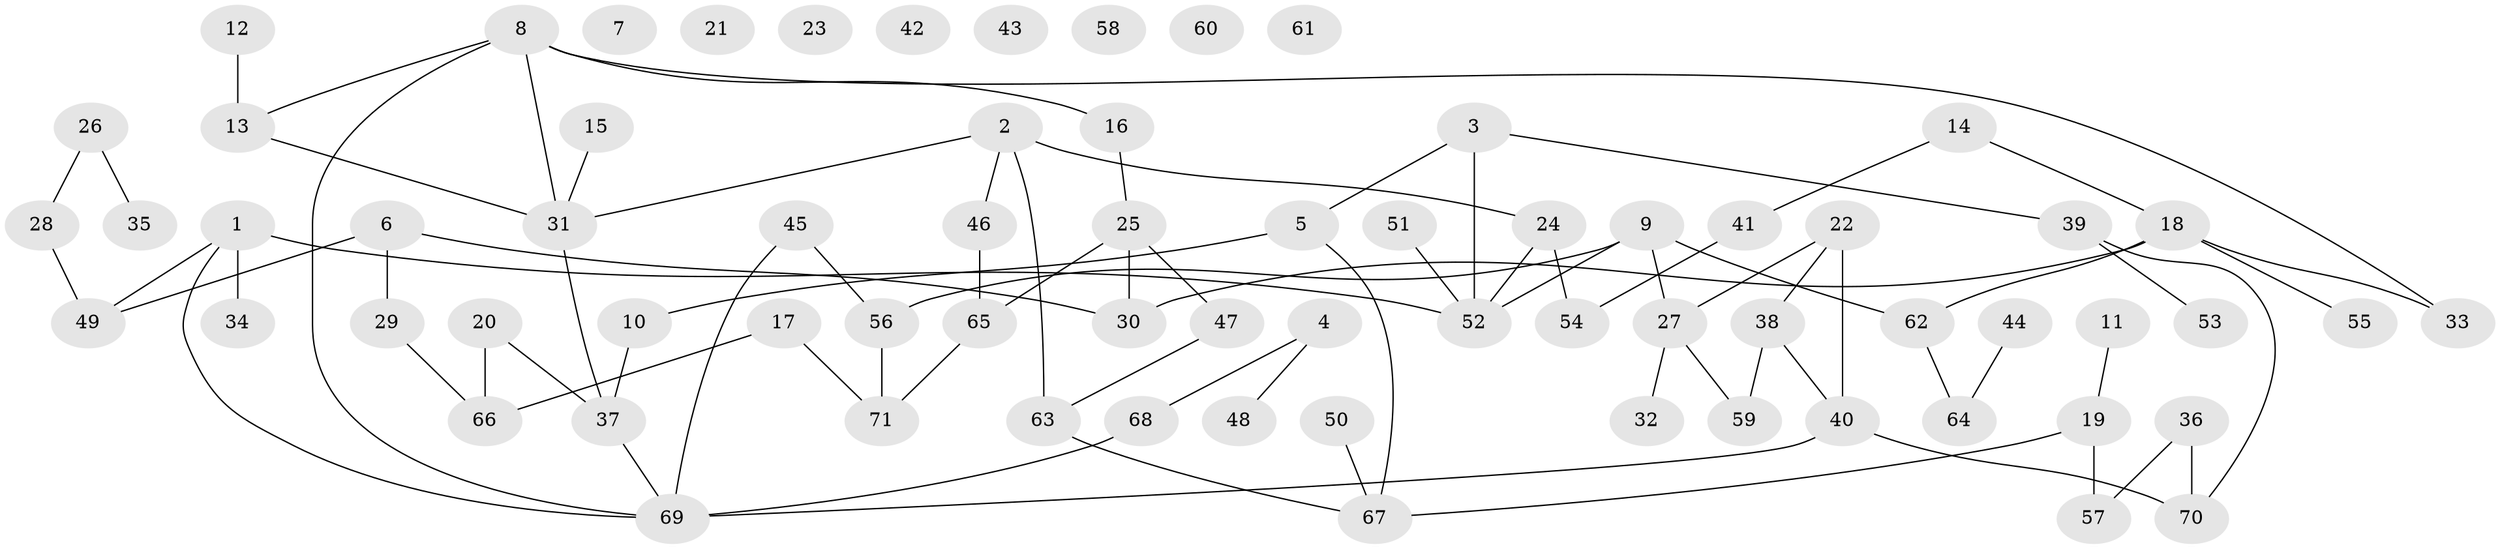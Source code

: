 // coarse degree distribution, {3: 0.21739130434782608, 5: 0.10869565217391304, 4: 0.10869565217391304, 1: 0.17391304347826086, 0: 0.17391304347826086, 7: 0.021739130434782608, 2: 0.17391304347826086, 6: 0.021739130434782608}
// Generated by graph-tools (version 1.1) at 2025/23/03/03/25 07:23:29]
// undirected, 71 vertices, 82 edges
graph export_dot {
graph [start="1"]
  node [color=gray90,style=filled];
  1;
  2;
  3;
  4;
  5;
  6;
  7;
  8;
  9;
  10;
  11;
  12;
  13;
  14;
  15;
  16;
  17;
  18;
  19;
  20;
  21;
  22;
  23;
  24;
  25;
  26;
  27;
  28;
  29;
  30;
  31;
  32;
  33;
  34;
  35;
  36;
  37;
  38;
  39;
  40;
  41;
  42;
  43;
  44;
  45;
  46;
  47;
  48;
  49;
  50;
  51;
  52;
  53;
  54;
  55;
  56;
  57;
  58;
  59;
  60;
  61;
  62;
  63;
  64;
  65;
  66;
  67;
  68;
  69;
  70;
  71;
  1 -- 34;
  1 -- 49;
  1 -- 52;
  1 -- 69;
  2 -- 24;
  2 -- 31;
  2 -- 46;
  2 -- 63;
  3 -- 5;
  3 -- 39;
  3 -- 52;
  4 -- 48;
  4 -- 68;
  5 -- 10;
  5 -- 67;
  6 -- 29;
  6 -- 30;
  6 -- 49;
  8 -- 13;
  8 -- 16;
  8 -- 31;
  8 -- 33;
  8 -- 69;
  9 -- 27;
  9 -- 52;
  9 -- 56;
  9 -- 62;
  10 -- 37;
  11 -- 19;
  12 -- 13;
  13 -- 31;
  14 -- 18;
  14 -- 41;
  15 -- 31;
  16 -- 25;
  17 -- 66;
  17 -- 71;
  18 -- 30;
  18 -- 33;
  18 -- 55;
  18 -- 62;
  19 -- 57;
  19 -- 67;
  20 -- 37;
  20 -- 66;
  22 -- 27;
  22 -- 38;
  22 -- 40;
  24 -- 52;
  24 -- 54;
  25 -- 30;
  25 -- 47;
  25 -- 65;
  26 -- 28;
  26 -- 35;
  27 -- 32;
  27 -- 59;
  28 -- 49;
  29 -- 66;
  31 -- 37;
  36 -- 57;
  36 -- 70;
  37 -- 69;
  38 -- 40;
  38 -- 59;
  39 -- 53;
  39 -- 70;
  40 -- 69;
  40 -- 70;
  41 -- 54;
  44 -- 64;
  45 -- 56;
  45 -- 69;
  46 -- 65;
  47 -- 63;
  50 -- 67;
  51 -- 52;
  56 -- 71;
  62 -- 64;
  63 -- 67;
  65 -- 71;
  68 -- 69;
}
